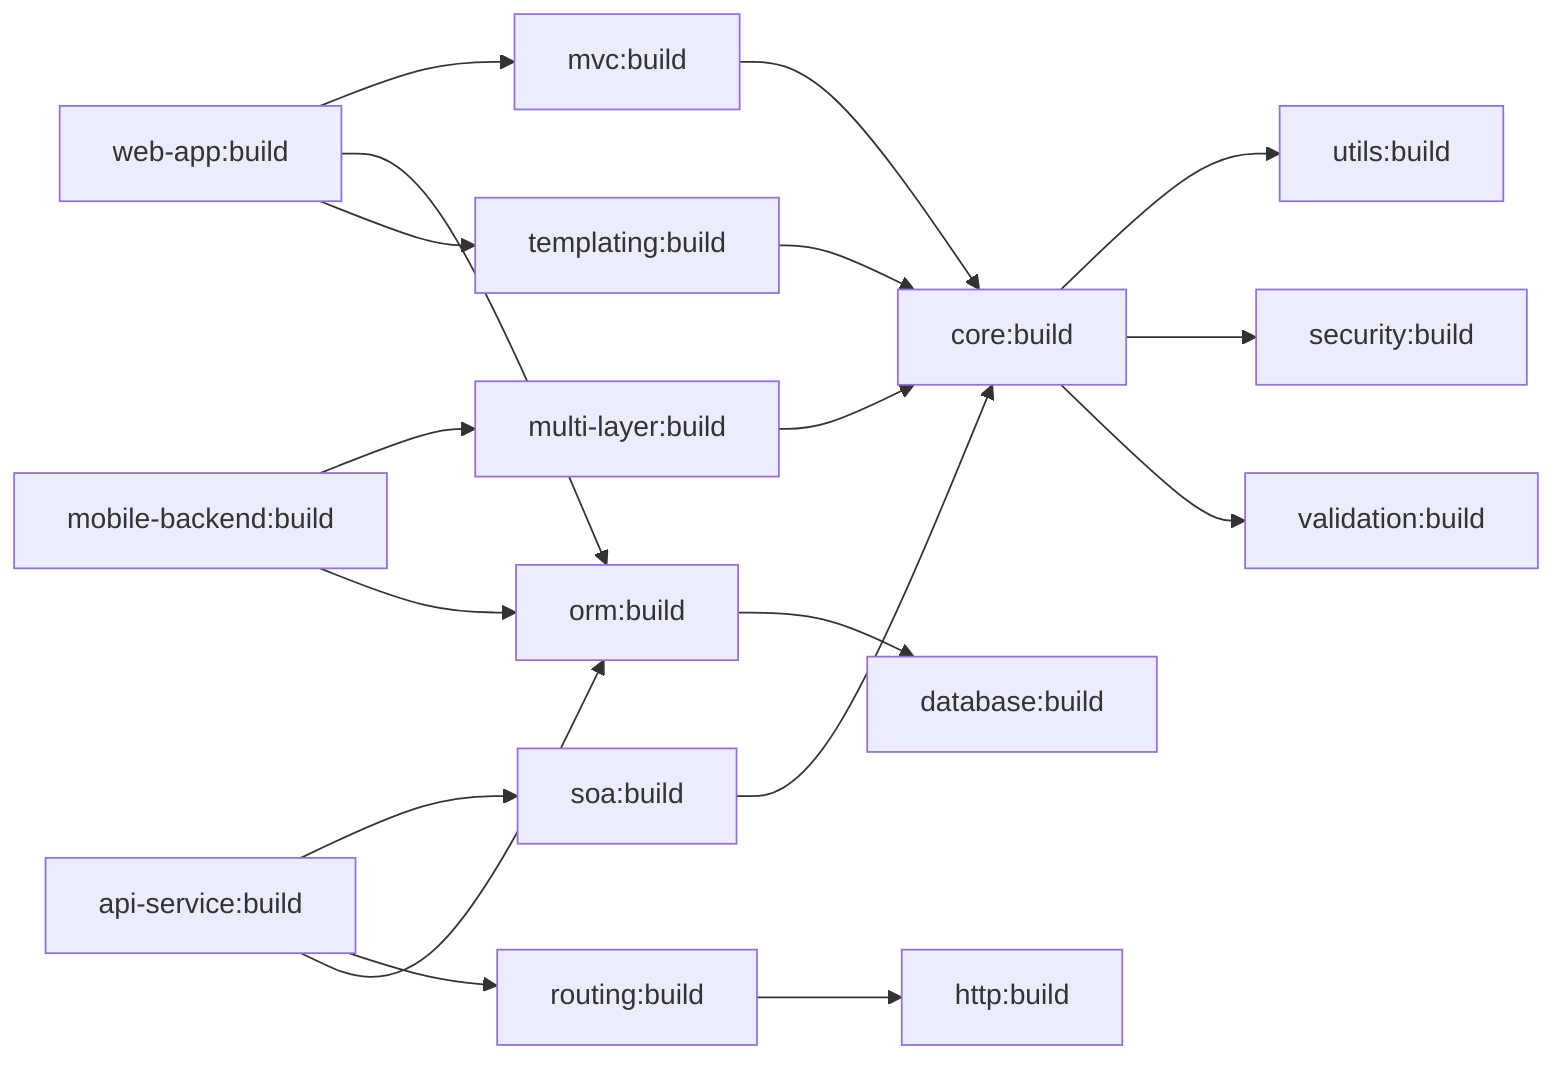 graph LR
    A["web-app:build"] --> B["mvc:build"]
    A --> C["orm:build"]
    A --> D["templating:build"]
    
    E["api-service:build"] --> F["soa:build"]
    E --> G["routing:build"]
    E --> C
    
    H["mobile-backend:build"] --> I["multi-layer:build"]
    H --> C
    
    B --> J["core:build"]
    F --> J
    I --> J
    C --> K["database:build"]
    G --> L["http:build"]
    D --> J
    
    J --> M["utils:build"]
    J --> N["security:build"]
    J --> O["validation:build"]